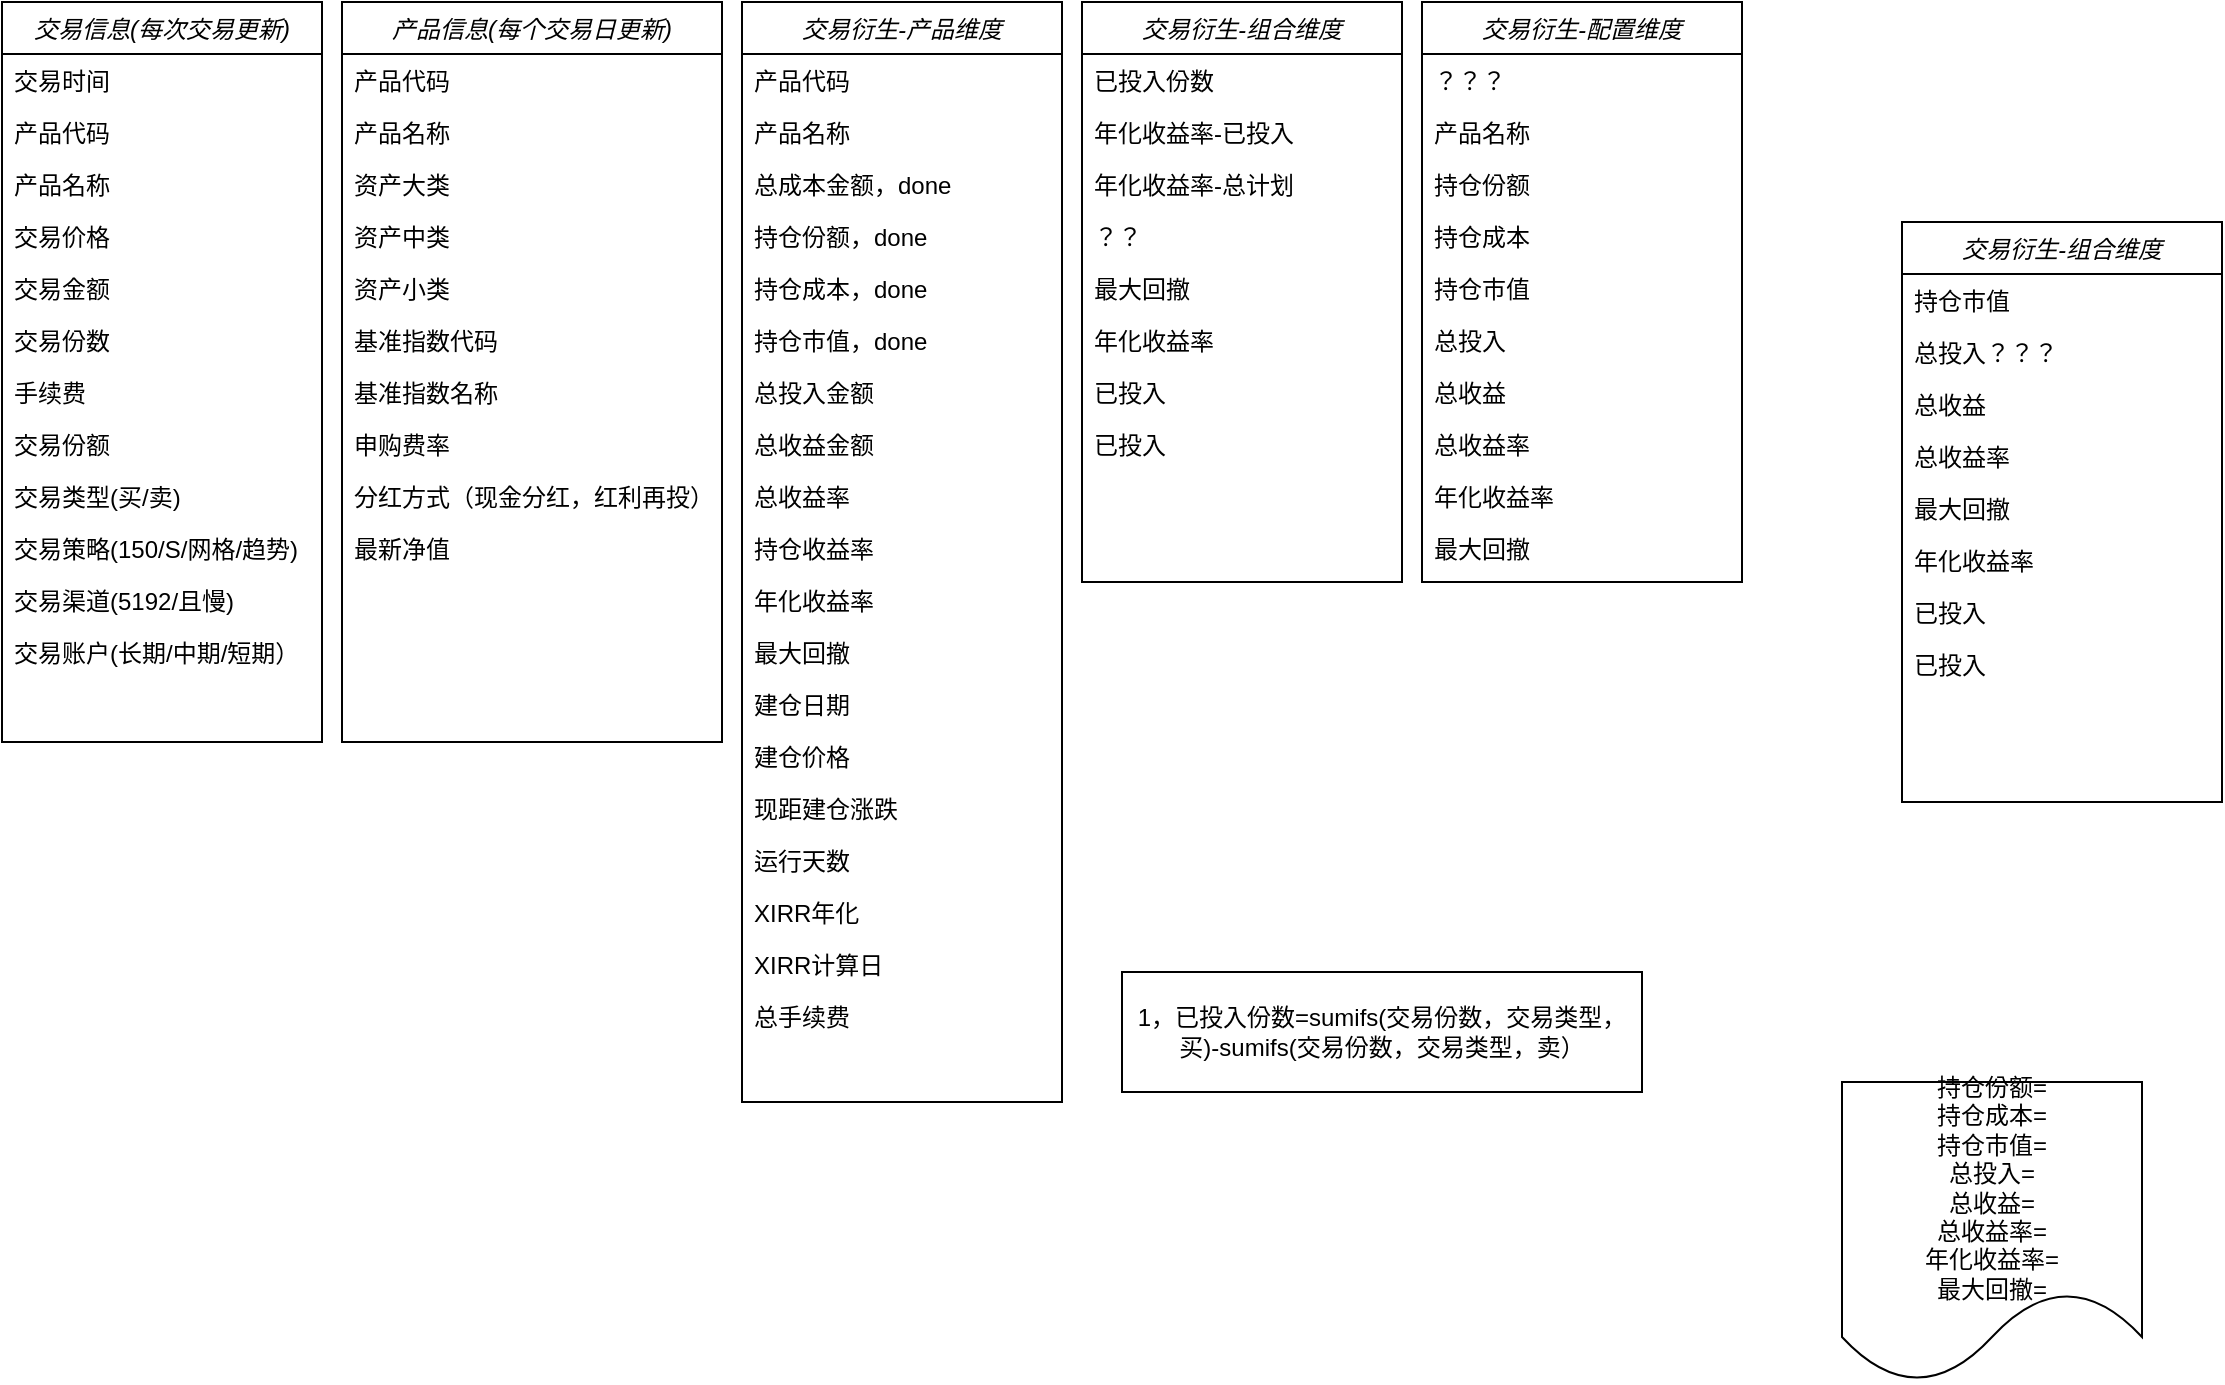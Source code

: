 <mxfile version="21.3.0" type="github">
  <diagram id="C5RBs43oDa-KdzZeNtuy" name="Page-1">
    <mxGraphModel dx="474" dy="805" grid="1" gridSize="10" guides="1" tooltips="1" connect="1" arrows="1" fold="1" page="1" pageScale="1" pageWidth="827" pageHeight="1169" math="0" shadow="0">
      <root>
        <mxCell id="WIyWlLk6GJQsqaUBKTNV-0" />
        <mxCell id="WIyWlLk6GJQsqaUBKTNV-1" parent="WIyWlLk6GJQsqaUBKTNV-0" />
        <mxCell id="zkfFHV4jXpPFQw0GAbJ--0" value="交易衍生-产品维度" style="swimlane;fontStyle=2;align=center;verticalAlign=top;childLayout=stackLayout;horizontal=1;startSize=26;horizontalStack=0;resizeParent=1;resizeLast=0;collapsible=1;marginBottom=0;rounded=0;shadow=0;strokeWidth=1;" parent="WIyWlLk6GJQsqaUBKTNV-1" vertex="1">
          <mxGeometry x="370" y="40" width="160" height="550" as="geometry">
            <mxRectangle x="220" y="120" width="160" height="26" as="alternateBounds" />
          </mxGeometry>
        </mxCell>
        <mxCell id="zkfFHV4jXpPFQw0GAbJ--1" value="产品代码" style="text;align=left;verticalAlign=top;spacingLeft=4;spacingRight=4;overflow=hidden;rotatable=0;points=[[0,0.5],[1,0.5]];portConstraint=eastwest;" parent="zkfFHV4jXpPFQw0GAbJ--0" vertex="1">
          <mxGeometry y="26" width="160" height="26" as="geometry" />
        </mxCell>
        <mxCell id="zkfFHV4jXpPFQw0GAbJ--2" value="产品名称" style="text;align=left;verticalAlign=top;spacingLeft=4;spacingRight=4;overflow=hidden;rotatable=0;points=[[0,0.5],[1,0.5]];portConstraint=eastwest;rounded=0;shadow=0;html=0;" parent="zkfFHV4jXpPFQw0GAbJ--0" vertex="1">
          <mxGeometry y="52" width="160" height="26" as="geometry" />
        </mxCell>
        <mxCell id="XbRhv6B_cI5XVHPvMW1J-1" value="总成本金额，done" style="text;align=left;verticalAlign=top;spacingLeft=4;spacingRight=4;overflow=hidden;rotatable=0;points=[[0,0.5],[1,0.5]];portConstraint=eastwest;rounded=0;shadow=0;html=0;" vertex="1" parent="zkfFHV4jXpPFQw0GAbJ--0">
          <mxGeometry y="78" width="160" height="26" as="geometry" />
        </mxCell>
        <mxCell id="zkfFHV4jXpPFQw0GAbJ--3" value="持仓份额，done" style="text;align=left;verticalAlign=top;spacingLeft=4;spacingRight=4;overflow=hidden;rotatable=0;points=[[0,0.5],[1,0.5]];portConstraint=eastwest;rounded=0;shadow=0;html=0;" parent="zkfFHV4jXpPFQw0GAbJ--0" vertex="1">
          <mxGeometry y="104" width="160" height="26" as="geometry" />
        </mxCell>
        <mxCell id="ITmPzG-bPmOx7RCtOoDD-1" value="持仓成本，done" style="text;align=left;verticalAlign=top;spacingLeft=4;spacingRight=4;overflow=hidden;rotatable=0;points=[[0,0.5],[1,0.5]];portConstraint=eastwest;rounded=0;shadow=0;html=0;" parent="zkfFHV4jXpPFQw0GAbJ--0" vertex="1">
          <mxGeometry y="130" width="160" height="26" as="geometry" />
        </mxCell>
        <mxCell id="ITmPzG-bPmOx7RCtOoDD-2" value="持仓市值，done" style="text;align=left;verticalAlign=top;spacingLeft=4;spacingRight=4;overflow=hidden;rotatable=0;points=[[0,0.5],[1,0.5]];portConstraint=eastwest;rounded=0;shadow=0;html=0;" parent="zkfFHV4jXpPFQw0GAbJ--0" vertex="1">
          <mxGeometry y="156" width="160" height="26" as="geometry" />
        </mxCell>
        <mxCell id="ITmPzG-bPmOx7RCtOoDD-3" value="总投入金额" style="text;align=left;verticalAlign=top;spacingLeft=4;spacingRight=4;overflow=hidden;rotatable=0;points=[[0,0.5],[1,0.5]];portConstraint=eastwest;rounded=0;shadow=0;html=0;" parent="zkfFHV4jXpPFQw0GAbJ--0" vertex="1">
          <mxGeometry y="182" width="160" height="26" as="geometry" />
        </mxCell>
        <mxCell id="ITmPzG-bPmOx7RCtOoDD-5" value="总收益金额" style="text;align=left;verticalAlign=top;spacingLeft=4;spacingRight=4;overflow=hidden;rotatable=0;points=[[0,0.5],[1,0.5]];portConstraint=eastwest;rounded=0;shadow=0;html=0;" parent="zkfFHV4jXpPFQw0GAbJ--0" vertex="1">
          <mxGeometry y="208" width="160" height="26" as="geometry" />
        </mxCell>
        <mxCell id="ITmPzG-bPmOx7RCtOoDD-6" value="总收益率" style="text;align=left;verticalAlign=top;spacingLeft=4;spacingRight=4;overflow=hidden;rotatable=0;points=[[0,0.5],[1,0.5]];portConstraint=eastwest;rounded=0;shadow=0;html=0;" parent="zkfFHV4jXpPFQw0GAbJ--0" vertex="1">
          <mxGeometry y="234" width="160" height="26" as="geometry" />
        </mxCell>
        <mxCell id="XbRhv6B_cI5XVHPvMW1J-2" value="持仓收益率" style="text;align=left;verticalAlign=top;spacingLeft=4;spacingRight=4;overflow=hidden;rotatable=0;points=[[0,0.5],[1,0.5]];portConstraint=eastwest;rounded=0;shadow=0;html=0;" vertex="1" parent="zkfFHV4jXpPFQw0GAbJ--0">
          <mxGeometry y="260" width="160" height="26" as="geometry" />
        </mxCell>
        <mxCell id="ITmPzG-bPmOx7RCtOoDD-30" value="年化收益率" style="text;align=left;verticalAlign=top;spacingLeft=4;spacingRight=4;overflow=hidden;rotatable=0;points=[[0,0.5],[1,0.5]];portConstraint=eastwest;rounded=0;shadow=0;html=0;" parent="zkfFHV4jXpPFQw0GAbJ--0" vertex="1">
          <mxGeometry y="286" width="160" height="26" as="geometry" />
        </mxCell>
        <mxCell id="ITmPzG-bPmOx7RCtOoDD-31" value="最大回撤" style="text;align=left;verticalAlign=top;spacingLeft=4;spacingRight=4;overflow=hidden;rotatable=0;points=[[0,0.5],[1,0.5]];portConstraint=eastwest;rounded=0;shadow=0;html=0;" parent="zkfFHV4jXpPFQw0GAbJ--0" vertex="1">
          <mxGeometry y="312" width="160" height="26" as="geometry" />
        </mxCell>
        <mxCell id="-MfljQGP5_22_FMEPJ5P-0" value="建仓日期" style="text;align=left;verticalAlign=top;spacingLeft=4;spacingRight=4;overflow=hidden;rotatable=0;points=[[0,0.5],[1,0.5]];portConstraint=eastwest;rounded=0;shadow=0;html=0;" parent="zkfFHV4jXpPFQw0GAbJ--0" vertex="1">
          <mxGeometry y="338" width="160" height="26" as="geometry" />
        </mxCell>
        <mxCell id="-MfljQGP5_22_FMEPJ5P-1" value="建仓价格" style="text;align=left;verticalAlign=top;spacingLeft=4;spacingRight=4;overflow=hidden;rotatable=0;points=[[0,0.5],[1,0.5]];portConstraint=eastwest;rounded=0;shadow=0;html=0;" parent="zkfFHV4jXpPFQw0GAbJ--0" vertex="1">
          <mxGeometry y="364" width="160" height="26" as="geometry" />
        </mxCell>
        <mxCell id="-MfljQGP5_22_FMEPJ5P-2" value="现距建仓涨跌" style="text;align=left;verticalAlign=top;spacingLeft=4;spacingRight=4;overflow=hidden;rotatable=0;points=[[0,0.5],[1,0.5]];portConstraint=eastwest;rounded=0;shadow=0;html=0;" parent="zkfFHV4jXpPFQw0GAbJ--0" vertex="1">
          <mxGeometry y="390" width="160" height="26" as="geometry" />
        </mxCell>
        <mxCell id="-MfljQGP5_22_FMEPJ5P-5" value="运行天数" style="text;align=left;verticalAlign=top;spacingLeft=4;spacingRight=4;overflow=hidden;rotatable=0;points=[[0,0.5],[1,0.5]];portConstraint=eastwest;rounded=0;shadow=0;html=0;" parent="zkfFHV4jXpPFQw0GAbJ--0" vertex="1">
          <mxGeometry y="416" width="160" height="26" as="geometry" />
        </mxCell>
        <mxCell id="-MfljQGP5_22_FMEPJ5P-3" value="XIRR年化" style="text;align=left;verticalAlign=top;spacingLeft=4;spacingRight=4;overflow=hidden;rotatable=0;points=[[0,0.5],[1,0.5]];portConstraint=eastwest;rounded=0;shadow=0;html=0;" parent="zkfFHV4jXpPFQw0GAbJ--0" vertex="1">
          <mxGeometry y="442" width="160" height="26" as="geometry" />
        </mxCell>
        <mxCell id="-MfljQGP5_22_FMEPJ5P-4" value="XIRR计算日" style="text;align=left;verticalAlign=top;spacingLeft=4;spacingRight=4;overflow=hidden;rotatable=0;points=[[0,0.5],[1,0.5]];portConstraint=eastwest;rounded=0;shadow=0;html=0;" parent="zkfFHV4jXpPFQw0GAbJ--0" vertex="1">
          <mxGeometry y="468" width="160" height="26" as="geometry" />
        </mxCell>
        <mxCell id="XbRhv6B_cI5XVHPvMW1J-3" value="总手续费" style="text;align=left;verticalAlign=top;spacingLeft=4;spacingRight=4;overflow=hidden;rotatable=0;points=[[0,0.5],[1,0.5]];portConstraint=eastwest;rounded=0;shadow=0;html=0;" vertex="1" parent="zkfFHV4jXpPFQw0GAbJ--0">
          <mxGeometry y="494" width="160" height="26" as="geometry" />
        </mxCell>
        <mxCell id="ITmPzG-bPmOx7RCtOoDD-7" value="交易信息(每次交易更新)" style="swimlane;fontStyle=2;align=center;verticalAlign=top;childLayout=stackLayout;horizontal=1;startSize=26;horizontalStack=0;resizeParent=1;resizeLast=0;collapsible=1;marginBottom=0;rounded=0;shadow=0;strokeWidth=1;" parent="WIyWlLk6GJQsqaUBKTNV-1" vertex="1">
          <mxGeometry y="40" width="160" height="370" as="geometry">
            <mxRectangle x="220" y="120" width="160" height="26" as="alternateBounds" />
          </mxGeometry>
        </mxCell>
        <mxCell id="ITmPzG-bPmOx7RCtOoDD-8" value="交易时间" style="text;align=left;verticalAlign=top;spacingLeft=4;spacingRight=4;overflow=hidden;rotatable=0;points=[[0,0.5],[1,0.5]];portConstraint=eastwest;" parent="ITmPzG-bPmOx7RCtOoDD-7" vertex="1">
          <mxGeometry y="26" width="160" height="26" as="geometry" />
        </mxCell>
        <mxCell id="ITmPzG-bPmOx7RCtOoDD-9" value="产品代码" style="text;align=left;verticalAlign=top;spacingLeft=4;spacingRight=4;overflow=hidden;rotatable=0;points=[[0,0.5],[1,0.5]];portConstraint=eastwest;rounded=0;shadow=0;html=0;" parent="ITmPzG-bPmOx7RCtOoDD-7" vertex="1">
          <mxGeometry y="52" width="160" height="26" as="geometry" />
        </mxCell>
        <mxCell id="ITmPzG-bPmOx7RCtOoDD-10" value="产品名称" style="text;align=left;verticalAlign=top;spacingLeft=4;spacingRight=4;overflow=hidden;rotatable=0;points=[[0,0.5],[1,0.5]];portConstraint=eastwest;rounded=0;shadow=0;html=0;" parent="ITmPzG-bPmOx7RCtOoDD-7" vertex="1">
          <mxGeometry y="78" width="160" height="26" as="geometry" />
        </mxCell>
        <mxCell id="ITmPzG-bPmOx7RCtOoDD-11" value="交易价格" style="text;align=left;verticalAlign=top;spacingLeft=4;spacingRight=4;overflow=hidden;rotatable=0;points=[[0,0.5],[1,0.5]];portConstraint=eastwest;rounded=0;shadow=0;html=0;" parent="ITmPzG-bPmOx7RCtOoDD-7" vertex="1">
          <mxGeometry y="104" width="160" height="26" as="geometry" />
        </mxCell>
        <mxCell id="ITmPzG-bPmOx7RCtOoDD-12" value="交易金额" style="text;align=left;verticalAlign=top;spacingLeft=4;spacingRight=4;overflow=hidden;rotatable=0;points=[[0,0.5],[1,0.5]];portConstraint=eastwest;rounded=0;shadow=0;html=0;" parent="ITmPzG-bPmOx7RCtOoDD-7" vertex="1">
          <mxGeometry y="130" width="160" height="26" as="geometry" />
        </mxCell>
        <mxCell id="ITmPzG-bPmOx7RCtOoDD-79" value="交易份数" style="text;align=left;verticalAlign=top;spacingLeft=4;spacingRight=4;overflow=hidden;rotatable=0;points=[[0,0.5],[1,0.5]];portConstraint=eastwest;rounded=0;shadow=0;html=0;" parent="ITmPzG-bPmOx7RCtOoDD-7" vertex="1">
          <mxGeometry y="156" width="160" height="26" as="geometry" />
        </mxCell>
        <mxCell id="ITmPzG-bPmOx7RCtOoDD-13" value="手续费" style="text;align=left;verticalAlign=top;spacingLeft=4;spacingRight=4;overflow=hidden;rotatable=0;points=[[0,0.5],[1,0.5]];portConstraint=eastwest;rounded=0;shadow=0;html=0;" parent="ITmPzG-bPmOx7RCtOoDD-7" vertex="1">
          <mxGeometry y="182" width="160" height="26" as="geometry" />
        </mxCell>
        <mxCell id="ITmPzG-bPmOx7RCtOoDD-14" value="交易份额" style="text;align=left;verticalAlign=top;spacingLeft=4;spacingRight=4;overflow=hidden;rotatable=0;points=[[0,0.5],[1,0.5]];portConstraint=eastwest;rounded=0;shadow=0;html=0;" parent="ITmPzG-bPmOx7RCtOoDD-7" vertex="1">
          <mxGeometry y="208" width="160" height="26" as="geometry" />
        </mxCell>
        <mxCell id="ITmPzG-bPmOx7RCtOoDD-15" value="交易类型(买/卖)" style="text;align=left;verticalAlign=top;spacingLeft=4;spacingRight=4;overflow=hidden;rotatable=0;points=[[0,0.5],[1,0.5]];portConstraint=eastwest;rounded=0;shadow=0;html=0;" parent="ITmPzG-bPmOx7RCtOoDD-7" vertex="1">
          <mxGeometry y="234" width="160" height="26" as="geometry" />
        </mxCell>
        <mxCell id="ITmPzG-bPmOx7RCtOoDD-39" value="交易策略(150/S/网格/趋势)" style="text;align=left;verticalAlign=top;spacingLeft=4;spacingRight=4;overflow=hidden;rotatable=0;points=[[0,0.5],[1,0.5]];portConstraint=eastwest;rounded=0;shadow=0;html=0;" parent="ITmPzG-bPmOx7RCtOoDD-7" vertex="1">
          <mxGeometry y="260" width="160" height="26" as="geometry" />
        </mxCell>
        <mxCell id="ITmPzG-bPmOx7RCtOoDD-40" value="交易渠道(5192/且慢)" style="text;align=left;verticalAlign=top;spacingLeft=4;spacingRight=4;overflow=hidden;rotatable=0;points=[[0,0.5],[1,0.5]];portConstraint=eastwest;rounded=0;shadow=0;html=0;" parent="ITmPzG-bPmOx7RCtOoDD-7" vertex="1">
          <mxGeometry y="286" width="160" height="26" as="geometry" />
        </mxCell>
        <mxCell id="ITmPzG-bPmOx7RCtOoDD-32" value="交易账户(长期/中期/短期）" style="text;align=left;verticalAlign=top;spacingLeft=4;spacingRight=4;overflow=hidden;rotatable=0;points=[[0,0.5],[1,0.5]];portConstraint=eastwest;rounded=0;shadow=0;html=0;" parent="ITmPzG-bPmOx7RCtOoDD-7" vertex="1">
          <mxGeometry y="312" width="160" height="26" as="geometry" />
        </mxCell>
        <mxCell id="ITmPzG-bPmOx7RCtOoDD-16" value="产品信息(每个交易日更新)" style="swimlane;fontStyle=2;align=center;verticalAlign=top;childLayout=stackLayout;horizontal=1;startSize=26;horizontalStack=0;resizeParent=1;resizeLast=0;collapsible=1;marginBottom=0;rounded=0;shadow=0;strokeWidth=1;" parent="WIyWlLk6GJQsqaUBKTNV-1" vertex="1">
          <mxGeometry x="170" y="40" width="190" height="370" as="geometry">
            <mxRectangle x="220" y="120" width="160" height="26" as="alternateBounds" />
          </mxGeometry>
        </mxCell>
        <mxCell id="ITmPzG-bPmOx7RCtOoDD-17" value="产品代码" style="text;align=left;verticalAlign=top;spacingLeft=4;spacingRight=4;overflow=hidden;rotatable=0;points=[[0,0.5],[1,0.5]];portConstraint=eastwest;" parent="ITmPzG-bPmOx7RCtOoDD-16" vertex="1">
          <mxGeometry y="26" width="190" height="26" as="geometry" />
        </mxCell>
        <mxCell id="ITmPzG-bPmOx7RCtOoDD-18" value="产品名称" style="text;align=left;verticalAlign=top;spacingLeft=4;spacingRight=4;overflow=hidden;rotatable=0;points=[[0,0.5],[1,0.5]];portConstraint=eastwest;rounded=0;shadow=0;html=0;" parent="ITmPzG-bPmOx7RCtOoDD-16" vertex="1">
          <mxGeometry y="52" width="190" height="26" as="geometry" />
        </mxCell>
        <mxCell id="ITmPzG-bPmOx7RCtOoDD-19" value="资产大类" style="text;align=left;verticalAlign=top;spacingLeft=4;spacingRight=4;overflow=hidden;rotatable=0;points=[[0,0.5],[1,0.5]];portConstraint=eastwest;rounded=0;shadow=0;html=0;" parent="ITmPzG-bPmOx7RCtOoDD-16" vertex="1">
          <mxGeometry y="78" width="190" height="26" as="geometry" />
        </mxCell>
        <mxCell id="ITmPzG-bPmOx7RCtOoDD-21" value="资产中类" style="text;align=left;verticalAlign=top;spacingLeft=4;spacingRight=4;overflow=hidden;rotatable=0;points=[[0,0.5],[1,0.5]];portConstraint=eastwest;rounded=0;shadow=0;html=0;" parent="ITmPzG-bPmOx7RCtOoDD-16" vertex="1">
          <mxGeometry y="104" width="190" height="26" as="geometry" />
        </mxCell>
        <mxCell id="ITmPzG-bPmOx7RCtOoDD-22" value="资产小类" style="text;align=left;verticalAlign=top;spacingLeft=4;spacingRight=4;overflow=hidden;rotatable=0;points=[[0,0.5],[1,0.5]];portConstraint=eastwest;rounded=0;shadow=0;html=0;" parent="ITmPzG-bPmOx7RCtOoDD-16" vertex="1">
          <mxGeometry y="130" width="190" height="26" as="geometry" />
        </mxCell>
        <mxCell id="ITmPzG-bPmOx7RCtOoDD-23" value="基准指数代码" style="text;align=left;verticalAlign=top;spacingLeft=4;spacingRight=4;overflow=hidden;rotatable=0;points=[[0,0.5],[1,0.5]];portConstraint=eastwest;rounded=0;shadow=0;html=0;" parent="ITmPzG-bPmOx7RCtOoDD-16" vertex="1">
          <mxGeometry y="156" width="190" height="26" as="geometry" />
        </mxCell>
        <mxCell id="ITmPzG-bPmOx7RCtOoDD-24" value="基准指数名称" style="text;align=left;verticalAlign=top;spacingLeft=4;spacingRight=4;overflow=hidden;rotatable=0;points=[[0,0.5],[1,0.5]];portConstraint=eastwest;rounded=0;shadow=0;html=0;" parent="ITmPzG-bPmOx7RCtOoDD-16" vertex="1">
          <mxGeometry y="182" width="190" height="26" as="geometry" />
        </mxCell>
        <mxCell id="ITmPzG-bPmOx7RCtOoDD-25" value="申购费率" style="text;align=left;verticalAlign=top;spacingLeft=4;spacingRight=4;overflow=hidden;rotatable=0;points=[[0,0.5],[1,0.5]];portConstraint=eastwest;rounded=0;shadow=0;html=0;" parent="ITmPzG-bPmOx7RCtOoDD-16" vertex="1">
          <mxGeometry y="208" width="190" height="26" as="geometry" />
        </mxCell>
        <mxCell id="ITmPzG-bPmOx7RCtOoDD-26" value="分红方式（现金分红，红利再投）" style="text;align=left;verticalAlign=top;spacingLeft=4;spacingRight=4;overflow=hidden;rotatable=0;points=[[0,0.5],[1,0.5]];portConstraint=eastwest;rounded=0;shadow=0;html=0;" parent="ITmPzG-bPmOx7RCtOoDD-16" vertex="1">
          <mxGeometry y="234" width="190" height="26" as="geometry" />
        </mxCell>
        <mxCell id="ITmPzG-bPmOx7RCtOoDD-27" value="最新净值" style="text;align=left;verticalAlign=top;spacingLeft=4;spacingRight=4;overflow=hidden;rotatable=0;points=[[0,0.5],[1,0.5]];portConstraint=eastwest;rounded=0;shadow=0;html=0;" parent="ITmPzG-bPmOx7RCtOoDD-16" vertex="1">
          <mxGeometry y="260" width="190" height="26" as="geometry" />
        </mxCell>
        <mxCell id="ITmPzG-bPmOx7RCtOoDD-41" value="交易衍生-组合维度" style="swimlane;fontStyle=2;align=center;verticalAlign=top;childLayout=stackLayout;horizontal=1;startSize=26;horizontalStack=0;resizeParent=1;resizeLast=0;collapsible=1;marginBottom=0;rounded=0;shadow=0;strokeWidth=1;" parent="WIyWlLk6GJQsqaUBKTNV-1" vertex="1">
          <mxGeometry x="540" y="40" width="160" height="290" as="geometry">
            <mxRectangle x="220" y="120" width="160" height="26" as="alternateBounds" />
          </mxGeometry>
        </mxCell>
        <mxCell id="ITmPzG-bPmOx7RCtOoDD-46" value="已投入份数" style="text;align=left;verticalAlign=top;spacingLeft=4;spacingRight=4;overflow=hidden;rotatable=0;points=[[0,0.5],[1,0.5]];portConstraint=eastwest;rounded=0;shadow=0;html=0;" parent="ITmPzG-bPmOx7RCtOoDD-41" vertex="1">
          <mxGeometry y="26" width="160" height="26" as="geometry" />
        </mxCell>
        <mxCell id="ITmPzG-bPmOx7RCtOoDD-47" value="年化收益率-已投入" style="text;align=left;verticalAlign=top;spacingLeft=4;spacingRight=4;overflow=hidden;rotatable=0;points=[[0,0.5],[1,0.5]];portConstraint=eastwest;rounded=0;shadow=0;html=0;" parent="ITmPzG-bPmOx7RCtOoDD-41" vertex="1">
          <mxGeometry y="52" width="160" height="26" as="geometry" />
        </mxCell>
        <mxCell id="ITmPzG-bPmOx7RCtOoDD-48" value="年化收益率-总计划" style="text;align=left;verticalAlign=top;spacingLeft=4;spacingRight=4;overflow=hidden;rotatable=0;points=[[0,0.5],[1,0.5]];portConstraint=eastwest;rounded=0;shadow=0;html=0;" parent="ITmPzG-bPmOx7RCtOoDD-41" vertex="1">
          <mxGeometry y="78" width="160" height="26" as="geometry" />
        </mxCell>
        <mxCell id="ITmPzG-bPmOx7RCtOoDD-49" value="？？" style="text;align=left;verticalAlign=top;spacingLeft=4;spacingRight=4;overflow=hidden;rotatable=0;points=[[0,0.5],[1,0.5]];portConstraint=eastwest;rounded=0;shadow=0;html=0;" parent="ITmPzG-bPmOx7RCtOoDD-41" vertex="1">
          <mxGeometry y="104" width="160" height="26" as="geometry" />
        </mxCell>
        <mxCell id="ITmPzG-bPmOx7RCtOoDD-51" value="最大回撤" style="text;align=left;verticalAlign=top;spacingLeft=4;spacingRight=4;overflow=hidden;rotatable=0;points=[[0,0.5],[1,0.5]];portConstraint=eastwest;rounded=0;shadow=0;html=0;" parent="ITmPzG-bPmOx7RCtOoDD-41" vertex="1">
          <mxGeometry y="130" width="160" height="26" as="geometry" />
        </mxCell>
        <mxCell id="ITmPzG-bPmOx7RCtOoDD-50" value="年化收益率" style="text;align=left;verticalAlign=top;spacingLeft=4;spacingRight=4;overflow=hidden;rotatable=0;points=[[0,0.5],[1,0.5]];portConstraint=eastwest;rounded=0;shadow=0;html=0;" parent="ITmPzG-bPmOx7RCtOoDD-41" vertex="1">
          <mxGeometry y="156" width="160" height="26" as="geometry" />
        </mxCell>
        <mxCell id="ITmPzG-bPmOx7RCtOoDD-63" value="已投入" style="text;align=left;verticalAlign=top;spacingLeft=4;spacingRight=4;overflow=hidden;rotatable=0;points=[[0,0.5],[1,0.5]];portConstraint=eastwest;rounded=0;shadow=0;html=0;" parent="ITmPzG-bPmOx7RCtOoDD-41" vertex="1">
          <mxGeometry y="182" width="160" height="26" as="geometry" />
        </mxCell>
        <mxCell id="ITmPzG-bPmOx7RCtOoDD-66" value="已投入" style="text;align=left;verticalAlign=top;spacingLeft=4;spacingRight=4;overflow=hidden;rotatable=0;points=[[0,0.5],[1,0.5]];portConstraint=eastwest;rounded=0;shadow=0;html=0;" parent="ITmPzG-bPmOx7RCtOoDD-41" vertex="1">
          <mxGeometry y="208" width="160" height="26" as="geometry" />
        </mxCell>
        <mxCell id="ITmPzG-bPmOx7RCtOoDD-52" value="交易衍生-配置维度" style="swimlane;fontStyle=2;align=center;verticalAlign=top;childLayout=stackLayout;horizontal=1;startSize=26;horizontalStack=0;resizeParent=1;resizeLast=0;collapsible=1;marginBottom=0;rounded=0;shadow=0;strokeWidth=1;" parent="WIyWlLk6GJQsqaUBKTNV-1" vertex="1">
          <mxGeometry x="710" y="40" width="160" height="290" as="geometry">
            <mxRectangle x="220" y="120" width="160" height="26" as="alternateBounds" />
          </mxGeometry>
        </mxCell>
        <mxCell id="ITmPzG-bPmOx7RCtOoDD-53" value="？？？" style="text;align=left;verticalAlign=top;spacingLeft=4;spacingRight=4;overflow=hidden;rotatable=0;points=[[0,0.5],[1,0.5]];portConstraint=eastwest;" parent="ITmPzG-bPmOx7RCtOoDD-52" vertex="1">
          <mxGeometry y="26" width="160" height="26" as="geometry" />
        </mxCell>
        <mxCell id="ITmPzG-bPmOx7RCtOoDD-54" value="产品名称" style="text;align=left;verticalAlign=top;spacingLeft=4;spacingRight=4;overflow=hidden;rotatable=0;points=[[0,0.5],[1,0.5]];portConstraint=eastwest;rounded=0;shadow=0;html=0;" parent="ITmPzG-bPmOx7RCtOoDD-52" vertex="1">
          <mxGeometry y="52" width="160" height="26" as="geometry" />
        </mxCell>
        <mxCell id="ITmPzG-bPmOx7RCtOoDD-55" value="持仓份额" style="text;align=left;verticalAlign=top;spacingLeft=4;spacingRight=4;overflow=hidden;rotatable=0;points=[[0,0.5],[1,0.5]];portConstraint=eastwest;rounded=0;shadow=0;html=0;" parent="ITmPzG-bPmOx7RCtOoDD-52" vertex="1">
          <mxGeometry y="78" width="160" height="26" as="geometry" />
        </mxCell>
        <mxCell id="ITmPzG-bPmOx7RCtOoDD-56" value="持仓成本" style="text;align=left;verticalAlign=top;spacingLeft=4;spacingRight=4;overflow=hidden;rotatable=0;points=[[0,0.5],[1,0.5]];portConstraint=eastwest;rounded=0;shadow=0;html=0;" parent="ITmPzG-bPmOx7RCtOoDD-52" vertex="1">
          <mxGeometry y="104" width="160" height="26" as="geometry" />
        </mxCell>
        <mxCell id="ITmPzG-bPmOx7RCtOoDD-57" value="持仓市值" style="text;align=left;verticalAlign=top;spacingLeft=4;spacingRight=4;overflow=hidden;rotatable=0;points=[[0,0.5],[1,0.5]];portConstraint=eastwest;rounded=0;shadow=0;html=0;" parent="ITmPzG-bPmOx7RCtOoDD-52" vertex="1">
          <mxGeometry y="130" width="160" height="26" as="geometry" />
        </mxCell>
        <mxCell id="ITmPzG-bPmOx7RCtOoDD-58" value="总投入" style="text;align=left;verticalAlign=top;spacingLeft=4;spacingRight=4;overflow=hidden;rotatable=0;points=[[0,0.5],[1,0.5]];portConstraint=eastwest;rounded=0;shadow=0;html=0;" parent="ITmPzG-bPmOx7RCtOoDD-52" vertex="1">
          <mxGeometry y="156" width="160" height="26" as="geometry" />
        </mxCell>
        <mxCell id="ITmPzG-bPmOx7RCtOoDD-59" value="总收益" style="text;align=left;verticalAlign=top;spacingLeft=4;spacingRight=4;overflow=hidden;rotatable=0;points=[[0,0.5],[1,0.5]];portConstraint=eastwest;rounded=0;shadow=0;html=0;" parent="ITmPzG-bPmOx7RCtOoDD-52" vertex="1">
          <mxGeometry y="182" width="160" height="26" as="geometry" />
        </mxCell>
        <mxCell id="ITmPzG-bPmOx7RCtOoDD-60" value="总收益率" style="text;align=left;verticalAlign=top;spacingLeft=4;spacingRight=4;overflow=hidden;rotatable=0;points=[[0,0.5],[1,0.5]];portConstraint=eastwest;rounded=0;shadow=0;html=0;" parent="ITmPzG-bPmOx7RCtOoDD-52" vertex="1">
          <mxGeometry y="208" width="160" height="26" as="geometry" />
        </mxCell>
        <mxCell id="ITmPzG-bPmOx7RCtOoDD-61" value="年化收益率" style="text;align=left;verticalAlign=top;spacingLeft=4;spacingRight=4;overflow=hidden;rotatable=0;points=[[0,0.5],[1,0.5]];portConstraint=eastwest;rounded=0;shadow=0;html=0;" parent="ITmPzG-bPmOx7RCtOoDD-52" vertex="1">
          <mxGeometry y="234" width="160" height="26" as="geometry" />
        </mxCell>
        <mxCell id="ITmPzG-bPmOx7RCtOoDD-62" value="最大回撤" style="text;align=left;verticalAlign=top;spacingLeft=4;spacingRight=4;overflow=hidden;rotatable=0;points=[[0,0.5],[1,0.5]];portConstraint=eastwest;rounded=0;shadow=0;html=0;" parent="ITmPzG-bPmOx7RCtOoDD-52" vertex="1">
          <mxGeometry y="260" width="160" height="26" as="geometry" />
        </mxCell>
        <mxCell id="ITmPzG-bPmOx7RCtOoDD-67" value="交易衍生-组合维度" style="swimlane;fontStyle=2;align=center;verticalAlign=top;childLayout=stackLayout;horizontal=1;startSize=26;horizontalStack=0;resizeParent=1;resizeLast=0;collapsible=1;marginBottom=0;rounded=0;shadow=0;strokeWidth=1;" parent="WIyWlLk6GJQsqaUBKTNV-1" vertex="1">
          <mxGeometry x="950" y="150" width="160" height="290" as="geometry">
            <mxRectangle x="220" y="120" width="160" height="26" as="alternateBounds" />
          </mxGeometry>
        </mxCell>
        <mxCell id="ITmPzG-bPmOx7RCtOoDD-68" value="持仓市值" style="text;align=left;verticalAlign=top;spacingLeft=4;spacingRight=4;overflow=hidden;rotatable=0;points=[[0,0.5],[1,0.5]];portConstraint=eastwest;rounded=0;shadow=0;html=0;" parent="ITmPzG-bPmOx7RCtOoDD-67" vertex="1">
          <mxGeometry y="26" width="160" height="26" as="geometry" />
        </mxCell>
        <mxCell id="ITmPzG-bPmOx7RCtOoDD-69" value="总投入？？？" style="text;align=left;verticalAlign=top;spacingLeft=4;spacingRight=4;overflow=hidden;rotatable=0;points=[[0,0.5],[1,0.5]];portConstraint=eastwest;rounded=0;shadow=0;html=0;" parent="ITmPzG-bPmOx7RCtOoDD-67" vertex="1">
          <mxGeometry y="52" width="160" height="26" as="geometry" />
        </mxCell>
        <mxCell id="ITmPzG-bPmOx7RCtOoDD-70" value="总收益" style="text;align=left;verticalAlign=top;spacingLeft=4;spacingRight=4;overflow=hidden;rotatable=0;points=[[0,0.5],[1,0.5]];portConstraint=eastwest;rounded=0;shadow=0;html=0;" parent="ITmPzG-bPmOx7RCtOoDD-67" vertex="1">
          <mxGeometry y="78" width="160" height="26" as="geometry" />
        </mxCell>
        <mxCell id="ITmPzG-bPmOx7RCtOoDD-71" value="总收益率" style="text;align=left;verticalAlign=top;spacingLeft=4;spacingRight=4;overflow=hidden;rotatable=0;points=[[0,0.5],[1,0.5]];portConstraint=eastwest;rounded=0;shadow=0;html=0;" parent="ITmPzG-bPmOx7RCtOoDD-67" vertex="1">
          <mxGeometry y="104" width="160" height="26" as="geometry" />
        </mxCell>
        <mxCell id="ITmPzG-bPmOx7RCtOoDD-72" value="最大回撤" style="text;align=left;verticalAlign=top;spacingLeft=4;spacingRight=4;overflow=hidden;rotatable=0;points=[[0,0.5],[1,0.5]];portConstraint=eastwest;rounded=0;shadow=0;html=0;" parent="ITmPzG-bPmOx7RCtOoDD-67" vertex="1">
          <mxGeometry y="130" width="160" height="26" as="geometry" />
        </mxCell>
        <mxCell id="ITmPzG-bPmOx7RCtOoDD-73" value="年化收益率" style="text;align=left;verticalAlign=top;spacingLeft=4;spacingRight=4;overflow=hidden;rotatable=0;points=[[0,0.5],[1,0.5]];portConstraint=eastwest;rounded=0;shadow=0;html=0;" parent="ITmPzG-bPmOx7RCtOoDD-67" vertex="1">
          <mxGeometry y="156" width="160" height="26" as="geometry" />
        </mxCell>
        <mxCell id="ITmPzG-bPmOx7RCtOoDD-74" value="已投入" style="text;align=left;verticalAlign=top;spacingLeft=4;spacingRight=4;overflow=hidden;rotatable=0;points=[[0,0.5],[1,0.5]];portConstraint=eastwest;rounded=0;shadow=0;html=0;" parent="ITmPzG-bPmOx7RCtOoDD-67" vertex="1">
          <mxGeometry y="182" width="160" height="26" as="geometry" />
        </mxCell>
        <mxCell id="ITmPzG-bPmOx7RCtOoDD-75" value="已投入" style="text;align=left;verticalAlign=top;spacingLeft=4;spacingRight=4;overflow=hidden;rotatable=0;points=[[0,0.5],[1,0.5]];portConstraint=eastwest;rounded=0;shadow=0;html=0;" parent="ITmPzG-bPmOx7RCtOoDD-67" vertex="1">
          <mxGeometry y="208" width="160" height="26" as="geometry" />
        </mxCell>
        <mxCell id="ITmPzG-bPmOx7RCtOoDD-76" value="持仓份额=&lt;br&gt;持仓成本=&lt;br&gt;持仓市值=&lt;br&gt;总投入=&lt;br&gt;总收益=&lt;br&gt;总收益率=&lt;br&gt;年化收益率=&lt;br&gt;最大回撤=" style="shape=document;whiteSpace=wrap;html=1;boundedLbl=1;" parent="WIyWlLk6GJQsqaUBKTNV-1" vertex="1">
          <mxGeometry x="920" y="580" width="150" height="150" as="geometry" />
        </mxCell>
        <mxCell id="ITmPzG-bPmOx7RCtOoDD-80" value="1，已投入份数=sumifs(交易份数，交易类型，买)-sumifs(交易份数，交易类型，卖）" style="rounded=0;whiteSpace=wrap;html=1;" parent="WIyWlLk6GJQsqaUBKTNV-1" vertex="1">
          <mxGeometry x="560" y="525" width="260" height="60" as="geometry" />
        </mxCell>
      </root>
    </mxGraphModel>
  </diagram>
</mxfile>
